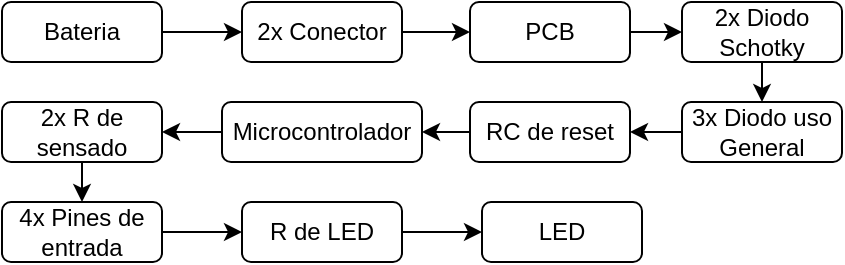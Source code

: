 <mxfile version="22.0.7" type="google">
  <diagram name="Page-1" id="jiEoK-ra8s8b-iaxrTdS">
    <mxGraphModel grid="1" page="1" gridSize="10" guides="1" tooltips="1" connect="1" arrows="1" fold="1" pageScale="1" pageWidth="827" pageHeight="1169" math="0" shadow="0">
      <root>
        <mxCell id="0" />
        <mxCell id="1" parent="0" />
        <mxCell id="Fnt5aGPCxgC_7g3hSMXn-12" style="edgeStyle=orthogonalEdgeStyle;rounded=0;orthogonalLoop=1;jettySize=auto;html=1;exitX=1;exitY=0.5;exitDx=0;exitDy=0;entryX=0;entryY=0.5;entryDx=0;entryDy=0;" edge="1" parent="1" source="Fnt5aGPCxgC_7g3hSMXn-1" target="Fnt5aGPCxgC_7g3hSMXn-2">
          <mxGeometry relative="1" as="geometry" />
        </mxCell>
        <mxCell id="Fnt5aGPCxgC_7g3hSMXn-1" value="Bateria" style="rounded=1;whiteSpace=wrap;html=1;" vertex="1" parent="1">
          <mxGeometry x="100" y="110" width="80" height="30" as="geometry" />
        </mxCell>
        <mxCell id="Fnt5aGPCxgC_7g3hSMXn-13" style="edgeStyle=orthogonalEdgeStyle;rounded=0;orthogonalLoop=1;jettySize=auto;html=1;exitX=1;exitY=0.5;exitDx=0;exitDy=0;entryX=0;entryY=0.5;entryDx=0;entryDy=0;" edge="1" parent="1" source="Fnt5aGPCxgC_7g3hSMXn-2" target="Fnt5aGPCxgC_7g3hSMXn-8">
          <mxGeometry relative="1" as="geometry" />
        </mxCell>
        <mxCell id="Fnt5aGPCxgC_7g3hSMXn-2" value="2x&amp;nbsp;Conector" style="rounded=1;whiteSpace=wrap;html=1;" vertex="1" parent="1">
          <mxGeometry x="220" y="110" width="80" height="30" as="geometry" />
        </mxCell>
        <mxCell id="Fnt5aGPCxgC_7g3hSMXn-33" style="edgeStyle=orthogonalEdgeStyle;rounded=0;orthogonalLoop=1;jettySize=auto;html=1;exitX=0.5;exitY=1;exitDx=0;exitDy=0;entryX=0.5;entryY=0;entryDx=0;entryDy=0;" edge="1" parent="1" source="Fnt5aGPCxgC_7g3hSMXn-3" target="Fnt5aGPCxgC_7g3hSMXn-4">
          <mxGeometry relative="1" as="geometry" />
        </mxCell>
        <mxCell id="Fnt5aGPCxgC_7g3hSMXn-3" value="2x Diodo Schotky" style="rounded=1;whiteSpace=wrap;html=1;" vertex="1" parent="1">
          <mxGeometry x="440" y="110" width="80" height="30" as="geometry" />
        </mxCell>
        <mxCell id="Fnt5aGPCxgC_7g3hSMXn-16" style="edgeStyle=orthogonalEdgeStyle;rounded=0;orthogonalLoop=1;jettySize=auto;html=1;exitX=0;exitY=0.5;exitDx=0;exitDy=0;entryX=1;entryY=0.5;entryDx=0;entryDy=0;" edge="1" parent="1" source="Fnt5aGPCxgC_7g3hSMXn-4" target="Fnt5aGPCxgC_7g3hSMXn-5">
          <mxGeometry relative="1" as="geometry" />
        </mxCell>
        <mxCell id="Fnt5aGPCxgC_7g3hSMXn-4" value="3x Diodo uso General" style="rounded=1;whiteSpace=wrap;html=1;" vertex="1" parent="1">
          <mxGeometry x="440" y="160" width="80" height="30" as="geometry" />
        </mxCell>
        <mxCell id="Fnt5aGPCxgC_7g3hSMXn-31" style="edgeStyle=orthogonalEdgeStyle;rounded=0;orthogonalLoop=1;jettySize=auto;html=1;exitX=0;exitY=0.5;exitDx=0;exitDy=0;entryX=1;entryY=0.5;entryDx=0;entryDy=0;" edge="1" parent="1" source="Fnt5aGPCxgC_7g3hSMXn-5" target="Fnt5aGPCxgC_7g3hSMXn-6">
          <mxGeometry relative="1" as="geometry" />
        </mxCell>
        <mxCell id="Fnt5aGPCxgC_7g3hSMXn-5" value="RC de reset" style="rounded=1;whiteSpace=wrap;html=1;" vertex="1" parent="1">
          <mxGeometry x="334" y="160" width="80" height="30" as="geometry" />
        </mxCell>
        <mxCell id="Fnt5aGPCxgC_7g3hSMXn-30" style="edgeStyle=orthogonalEdgeStyle;rounded=0;orthogonalLoop=1;jettySize=auto;html=1;exitX=0;exitY=0.5;exitDx=0;exitDy=0;entryX=1;entryY=0.5;entryDx=0;entryDy=0;" edge="1" parent="1" source="Fnt5aGPCxgC_7g3hSMXn-6" target="Fnt5aGPCxgC_7g3hSMXn-7">
          <mxGeometry relative="1" as="geometry" />
        </mxCell>
        <mxCell id="Fnt5aGPCxgC_7g3hSMXn-6" value="Microcontrolador" style="rounded=1;whiteSpace=wrap;html=1;" vertex="1" parent="1">
          <mxGeometry x="210" y="160" width="100" height="30" as="geometry" />
        </mxCell>
        <mxCell id="Fnt5aGPCxgC_7g3hSMXn-29" style="edgeStyle=orthogonalEdgeStyle;rounded=0;orthogonalLoop=1;jettySize=auto;html=1;exitX=0.5;exitY=1;exitDx=0;exitDy=0;entryX=0.5;entryY=0;entryDx=0;entryDy=0;" edge="1" parent="1" source="Fnt5aGPCxgC_7g3hSMXn-7" target="Fnt5aGPCxgC_7g3hSMXn-9">
          <mxGeometry relative="1" as="geometry" />
        </mxCell>
        <mxCell id="Fnt5aGPCxgC_7g3hSMXn-7" value="2x R de sensado" style="rounded=1;whiteSpace=wrap;html=1;" vertex="1" parent="1">
          <mxGeometry x="100" y="160" width="80" height="30" as="geometry" />
        </mxCell>
        <mxCell id="Fnt5aGPCxgC_7g3hSMXn-32" style="edgeStyle=orthogonalEdgeStyle;rounded=0;orthogonalLoop=1;jettySize=auto;html=1;exitX=1;exitY=0.5;exitDx=0;exitDy=0;entryX=0;entryY=0.5;entryDx=0;entryDy=0;" edge="1" parent="1" source="Fnt5aGPCxgC_7g3hSMXn-8" target="Fnt5aGPCxgC_7g3hSMXn-3">
          <mxGeometry relative="1" as="geometry" />
        </mxCell>
        <mxCell id="Fnt5aGPCxgC_7g3hSMXn-8" value="PCB" style="rounded=1;whiteSpace=wrap;html=1;" vertex="1" parent="1">
          <mxGeometry x="334" y="110" width="80" height="30" as="geometry" />
        </mxCell>
        <mxCell id="Fnt5aGPCxgC_7g3hSMXn-27" style="edgeStyle=orthogonalEdgeStyle;rounded=0;orthogonalLoop=1;jettySize=auto;html=1;exitX=1;exitY=0.5;exitDx=0;exitDy=0;entryX=0;entryY=0.5;entryDx=0;entryDy=0;" edge="1" parent="1" source="Fnt5aGPCxgC_7g3hSMXn-9" target="Fnt5aGPCxgC_7g3hSMXn-10">
          <mxGeometry relative="1" as="geometry" />
        </mxCell>
        <mxCell id="Fnt5aGPCxgC_7g3hSMXn-9" value="4x Pines de entrada" style="rounded=1;whiteSpace=wrap;html=1;" vertex="1" parent="1">
          <mxGeometry x="100" y="210" width="80" height="30" as="geometry" />
        </mxCell>
        <mxCell id="Fnt5aGPCxgC_7g3hSMXn-21" style="edgeStyle=orthogonalEdgeStyle;rounded=0;orthogonalLoop=1;jettySize=auto;html=1;exitX=1;exitY=0.5;exitDx=0;exitDy=0;entryX=0;entryY=0.5;entryDx=0;entryDy=0;" edge="1" parent="1" source="Fnt5aGPCxgC_7g3hSMXn-10" target="Fnt5aGPCxgC_7g3hSMXn-11">
          <mxGeometry relative="1" as="geometry" />
        </mxCell>
        <mxCell id="Fnt5aGPCxgC_7g3hSMXn-10" value="R de LED" style="rounded=1;whiteSpace=wrap;html=1;" vertex="1" parent="1">
          <mxGeometry x="220" y="210" width="80" height="30" as="geometry" />
        </mxCell>
        <mxCell id="Fnt5aGPCxgC_7g3hSMXn-11" value="LED" style="rounded=1;whiteSpace=wrap;html=1;" vertex="1" parent="1">
          <mxGeometry x="340" y="210" width="80" height="30" as="geometry" />
        </mxCell>
      </root>
    </mxGraphModel>
  </diagram>
</mxfile>

